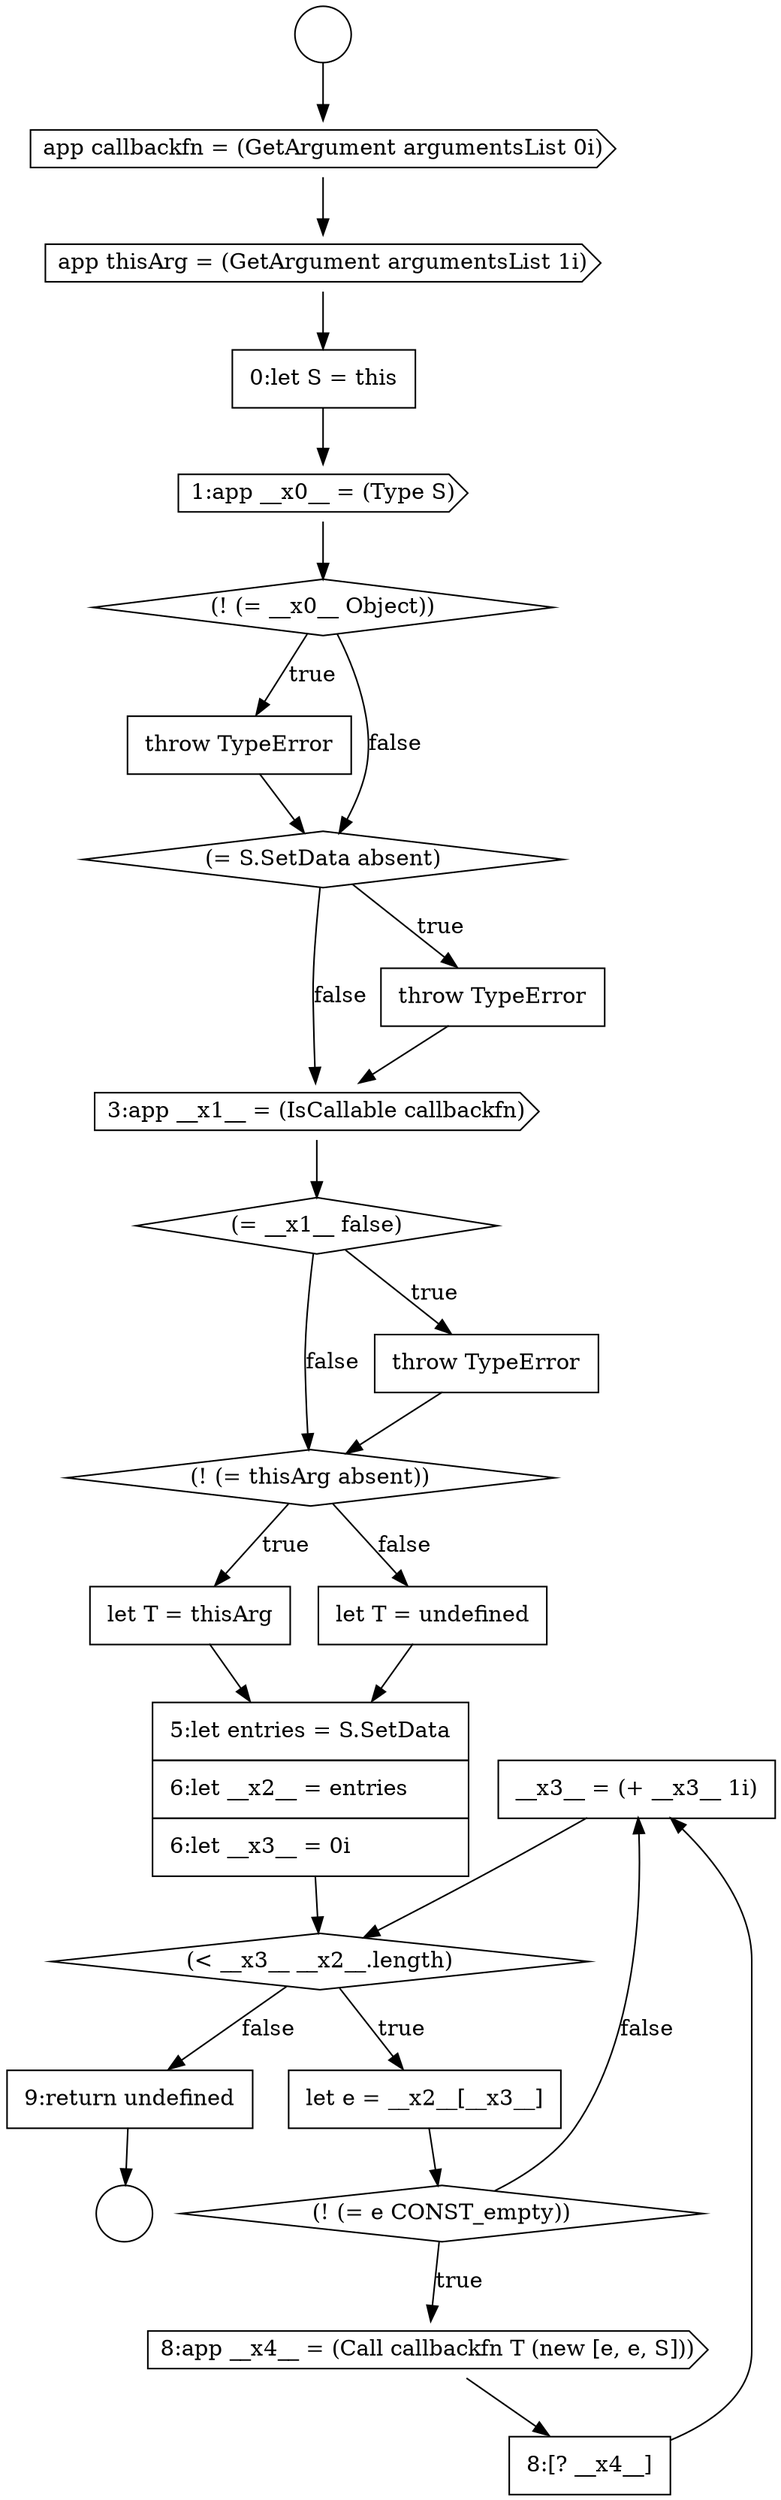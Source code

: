 digraph {
  node16067 [shape=none, margin=0, label=<<font color="black">
    <table border="0" cellborder="1" cellspacing="0" cellpadding="10">
      <tr><td align="left">__x3__ = (+ __x3__ 1i)</td></tr>
    </table>
  </font>> color="black" fillcolor="white" style=filled]
  node16059 [shape=none, margin=0, label=<<font color="black">
    <table border="0" cellborder="1" cellspacing="0" cellpadding="10">
      <tr><td align="left">let T = thisArg</td></tr>
    </table>
  </font>> color="black" fillcolor="white" style=filled]
  node16055 [shape=cds, label=<<font color="black">3:app __x1__ = (IsCallable callbackfn)</font>> color="black" fillcolor="white" style=filled]
  node16068 [shape=none, margin=0, label=<<font color="black">
    <table border="0" cellborder="1" cellspacing="0" cellpadding="10">
      <tr><td align="left">9:return undefined</td></tr>
    </table>
  </font>> color="black" fillcolor="white" style=filled]
  node16048 [shape=cds, label=<<font color="black">app thisArg = (GetArgument argumentsList 1i)</font>> color="black" fillcolor="white" style=filled]
  node16063 [shape=none, margin=0, label=<<font color="black">
    <table border="0" cellborder="1" cellspacing="0" cellpadding="10">
      <tr><td align="left">let e = __x2__[__x3__]</td></tr>
    </table>
  </font>> color="black" fillcolor="white" style=filled]
  node16065 [shape=cds, label=<<font color="black">8:app __x4__ = (Call callbackfn T (new [e, e, S]))</font>> color="black" fillcolor="white" style=filled]
  node16056 [shape=diamond, label=<<font color="black">(= __x1__ false)</font>> color="black" fillcolor="white" style=filled]
  node16052 [shape=none, margin=0, label=<<font color="black">
    <table border="0" cellborder="1" cellspacing="0" cellpadding="10">
      <tr><td align="left">throw TypeError</td></tr>
    </table>
  </font>> color="black" fillcolor="white" style=filled]
  node16064 [shape=diamond, label=<<font color="black">(! (= e CONST_empty))</font>> color="black" fillcolor="white" style=filled]
  node16047 [shape=cds, label=<<font color="black">app callbackfn = (GetArgument argumentsList 0i)</font>> color="black" fillcolor="white" style=filled]
  node16049 [shape=none, margin=0, label=<<font color="black">
    <table border="0" cellborder="1" cellspacing="0" cellpadding="10">
      <tr><td align="left">0:let S = this</td></tr>
    </table>
  </font>> color="black" fillcolor="white" style=filled]
  node16053 [shape=diamond, label=<<font color="black">(= S.SetData absent)</font>> color="black" fillcolor="white" style=filled]
  node16061 [shape=none, margin=0, label=<<font color="black">
    <table border="0" cellborder="1" cellspacing="0" cellpadding="10">
      <tr><td align="left">5:let entries = S.SetData</td></tr>
      <tr><td align="left">6:let __x2__ = entries</td></tr>
      <tr><td align="left">6:let __x3__ = 0i</td></tr>
    </table>
  </font>> color="black" fillcolor="white" style=filled]
  node16054 [shape=none, margin=0, label=<<font color="black">
    <table border="0" cellborder="1" cellspacing="0" cellpadding="10">
      <tr><td align="left">throw TypeError</td></tr>
    </table>
  </font>> color="black" fillcolor="white" style=filled]
  node16060 [shape=none, margin=0, label=<<font color="black">
    <table border="0" cellborder="1" cellspacing="0" cellpadding="10">
      <tr><td align="left">let T = undefined</td></tr>
    </table>
  </font>> color="black" fillcolor="white" style=filled]
  node16050 [shape=cds, label=<<font color="black">1:app __x0__ = (Type S)</font>> color="black" fillcolor="white" style=filled]
  node16045 [shape=circle label=" " color="black" fillcolor="white" style=filled]
  node16051 [shape=diamond, label=<<font color="black">(! (= __x0__ Object))</font>> color="black" fillcolor="white" style=filled]
  node16058 [shape=diamond, label=<<font color="black">(! (= thisArg absent))</font>> color="black" fillcolor="white" style=filled]
  node16057 [shape=none, margin=0, label=<<font color="black">
    <table border="0" cellborder="1" cellspacing="0" cellpadding="10">
      <tr><td align="left">throw TypeError</td></tr>
    </table>
  </font>> color="black" fillcolor="white" style=filled]
  node16062 [shape=diamond, label=<<font color="black">(&lt; __x3__ __x2__.length)</font>> color="black" fillcolor="white" style=filled]
  node16066 [shape=none, margin=0, label=<<font color="black">
    <table border="0" cellborder="1" cellspacing="0" cellpadding="10">
      <tr><td align="left">8:[? __x4__]</td></tr>
    </table>
  </font>> color="black" fillcolor="white" style=filled]
  node16046 [shape=circle label=" " color="black" fillcolor="white" style=filled]
  node16063 -> node16064 [ color="black"]
  node16059 -> node16061 [ color="black"]
  node16061 -> node16062 [ color="black"]
  node16052 -> node16053 [ color="black"]
  node16053 -> node16054 [label=<<font color="black">true</font>> color="black"]
  node16053 -> node16055 [label=<<font color="black">false</font>> color="black"]
  node16066 -> node16067 [ color="black"]
  node16056 -> node16057 [label=<<font color="black">true</font>> color="black"]
  node16056 -> node16058 [label=<<font color="black">false</font>> color="black"]
  node16067 -> node16062 [ color="black"]
  node16058 -> node16059 [label=<<font color="black">true</font>> color="black"]
  node16058 -> node16060 [label=<<font color="black">false</font>> color="black"]
  node16054 -> node16055 [ color="black"]
  node16045 -> node16047 [ color="black"]
  node16068 -> node16046 [ color="black"]
  node16062 -> node16063 [label=<<font color="black">true</font>> color="black"]
  node16062 -> node16068 [label=<<font color="black">false</font>> color="black"]
  node16050 -> node16051 [ color="black"]
  node16051 -> node16052 [label=<<font color="black">true</font>> color="black"]
  node16051 -> node16053 [label=<<font color="black">false</font>> color="black"]
  node16047 -> node16048 [ color="black"]
  node16057 -> node16058 [ color="black"]
  node16064 -> node16065 [label=<<font color="black">true</font>> color="black"]
  node16064 -> node16067 [label=<<font color="black">false</font>> color="black"]
  node16060 -> node16061 [ color="black"]
  node16065 -> node16066 [ color="black"]
  node16048 -> node16049 [ color="black"]
  node16049 -> node16050 [ color="black"]
  node16055 -> node16056 [ color="black"]
}
